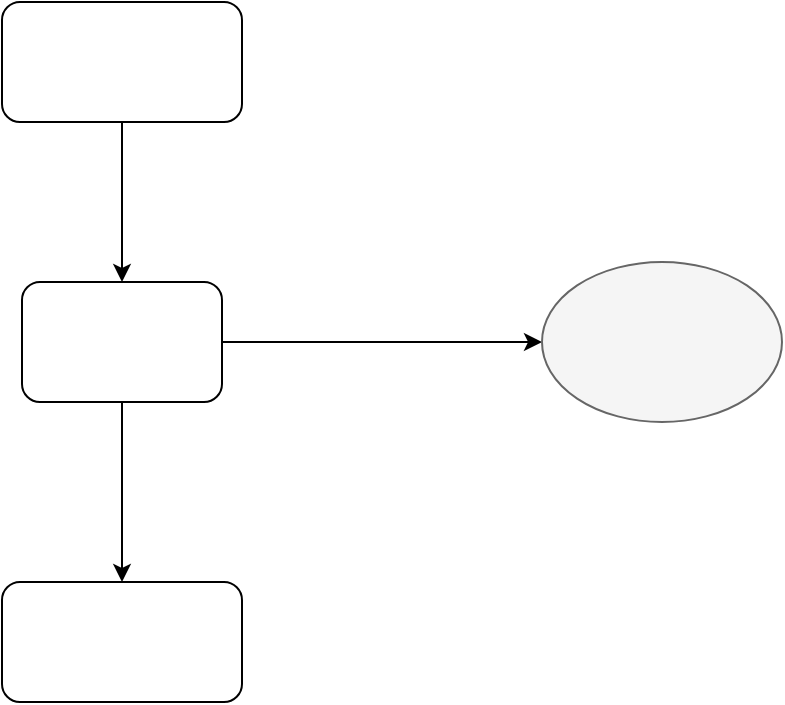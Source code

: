 <mxfile version="14.5.8" type="github">
  <diagram id="loC_Joqb5bHbbbsJtBar" name="第 1 页">
    <mxGraphModel dx="1038" dy="548" grid="1" gridSize="10" guides="1" tooltips="1" connect="1" arrows="1" fold="1" page="1" pageScale="1" pageWidth="827" pageHeight="1169" math="0" shadow="0">
      <root>
        <mxCell id="0" />
        <mxCell id="1" parent="0" />
        <mxCell id="rwnZMm_pSQEc-7loCxw9-3" style="edgeStyle=orthogonalEdgeStyle;rounded=0;orthogonalLoop=1;jettySize=auto;html=1;" edge="1" parent="1" source="rwnZMm_pSQEc-7loCxw9-1" target="rwnZMm_pSQEc-7loCxw9-2">
          <mxGeometry relative="1" as="geometry" />
        </mxCell>
        <mxCell id="rwnZMm_pSQEc-7loCxw9-1" value="" style="rounded=1;whiteSpace=wrap;html=1;" vertex="1" parent="1">
          <mxGeometry x="290" y="60" width="120" height="60" as="geometry" />
        </mxCell>
        <mxCell id="rwnZMm_pSQEc-7loCxw9-5" style="edgeStyle=orthogonalEdgeStyle;rounded=0;orthogonalLoop=1;jettySize=auto;html=1;" edge="1" parent="1" source="rwnZMm_pSQEc-7loCxw9-2" target="rwnZMm_pSQEc-7loCxw9-4">
          <mxGeometry relative="1" as="geometry" />
        </mxCell>
        <mxCell id="rwnZMm_pSQEc-7loCxw9-6" style="edgeStyle=orthogonalEdgeStyle;rounded=0;orthogonalLoop=1;jettySize=auto;html=1;" edge="1" parent="1" source="rwnZMm_pSQEc-7loCxw9-2">
          <mxGeometry relative="1" as="geometry">
            <mxPoint x="350" y="350" as="targetPoint" />
          </mxGeometry>
        </mxCell>
        <mxCell id="rwnZMm_pSQEc-7loCxw9-2" value="" style="rounded=1;whiteSpace=wrap;html=1;" vertex="1" parent="1">
          <mxGeometry x="300" y="200" width="100" height="60" as="geometry" />
        </mxCell>
        <mxCell id="rwnZMm_pSQEc-7loCxw9-4" value="" style="ellipse;whiteSpace=wrap;html=1;fillColor=#f5f5f5;strokeColor=#666666;fontColor=#333333;" vertex="1" parent="1">
          <mxGeometry x="560" y="190" width="120" height="80" as="geometry" />
        </mxCell>
        <mxCell id="rwnZMm_pSQEc-7loCxw9-7" value="" style="rounded=1;whiteSpace=wrap;html=1;" vertex="1" parent="1">
          <mxGeometry x="290" y="350" width="120" height="60" as="geometry" />
        </mxCell>
      </root>
    </mxGraphModel>
  </diagram>
</mxfile>
